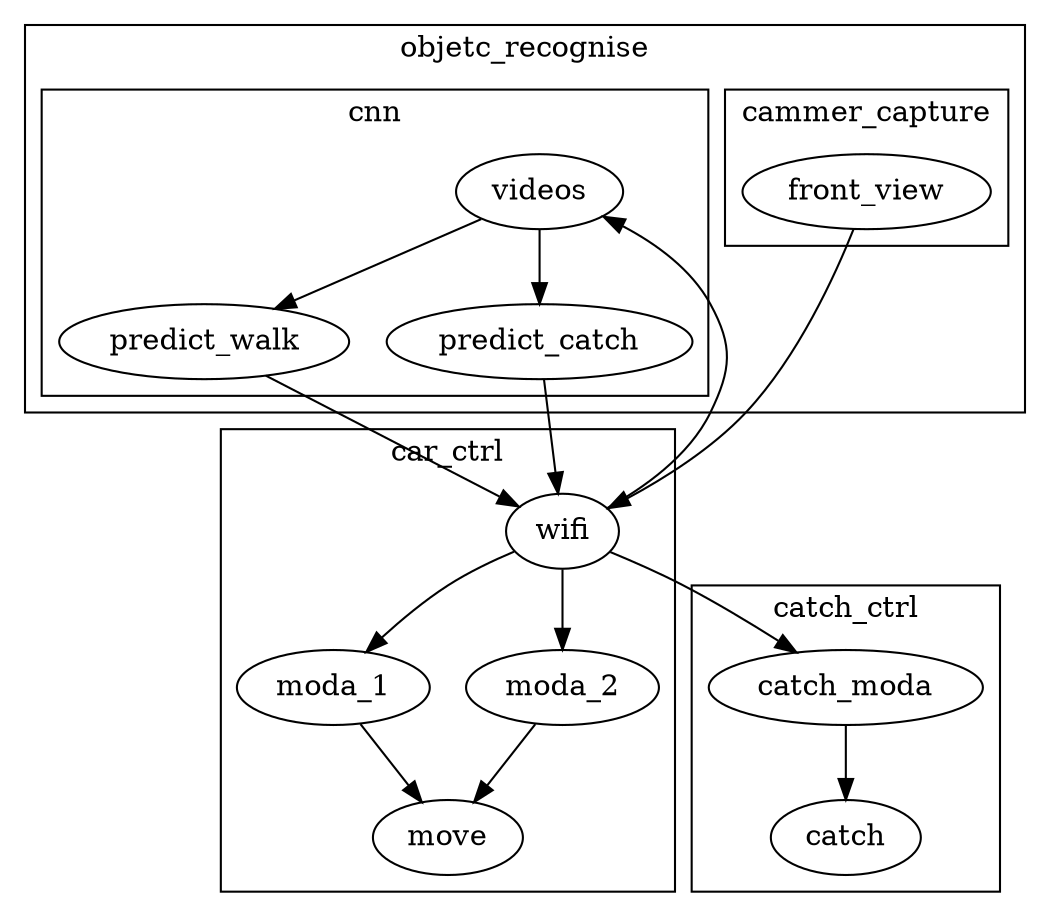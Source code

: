 digraph car{
	subgraph cluster_car_ctrl{
		label = "car_ctrl";

		wifi -> moda_1 -> move;
		wifi -> moda_2 -> move;
	}
	
	subgraph cluster_catch_ctrl{
		label = "catch_ctrl";
		wifi -> catch_moda -> catch;
	}

	subgraph cluster_object_recognise{
		label = "objetc_recognise";
		subgraph cluster_cammer_capture{
			label = "cammer_capture";
			front_view -> wifi;
			
		}
		subgraph cluster_cnn{
			label = "cnn";
			wifi -> videos -> predict_walk -> wifi;
			videos -> predict_catch -> wifi;
		}
	}
	subgraph cluster_wifi_connect{
		
		
	}
}
	
		
